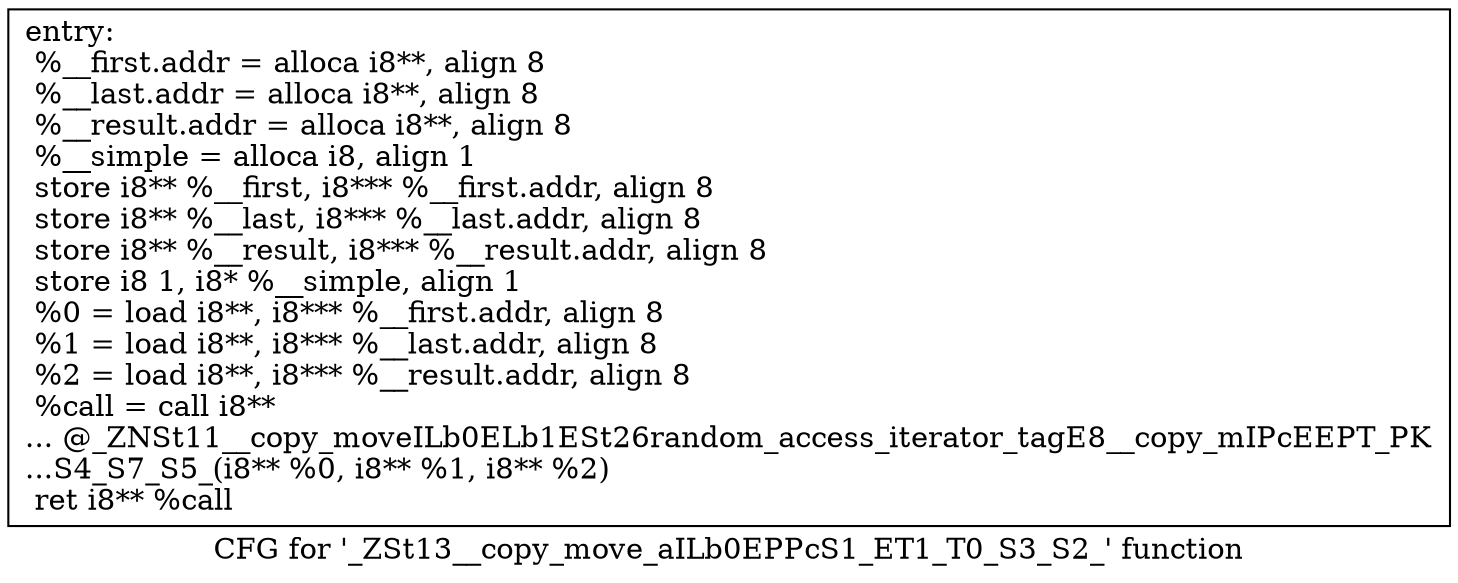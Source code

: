 digraph "CFG for '_ZSt13__copy_move_aILb0EPPcS1_ET1_T0_S3_S2_' function" {
	label="CFG for '_ZSt13__copy_move_aILb0EPPcS1_ET1_T0_S3_S2_' function";

	Node0x6b7e380 [shape=record,label="{entry:\l  %__first.addr = alloca i8**, align 8\l  %__last.addr = alloca i8**, align 8\l  %__result.addr = alloca i8**, align 8\l  %__simple = alloca i8, align 1\l  store i8** %__first, i8*** %__first.addr, align 8\l  store i8** %__last, i8*** %__last.addr, align 8\l  store i8** %__result, i8*** %__result.addr, align 8\l  store i8 1, i8* %__simple, align 1\l  %0 = load i8**, i8*** %__first.addr, align 8\l  %1 = load i8**, i8*** %__last.addr, align 8\l  %2 = load i8**, i8*** %__result.addr, align 8\l  %call = call i8**\l... @_ZNSt11__copy_moveILb0ELb1ESt26random_access_iterator_tagE8__copy_mIPcEEPT_PK\l...S4_S7_S5_(i8** %0, i8** %1, i8** %2)\l  ret i8** %call\l}"];
}
